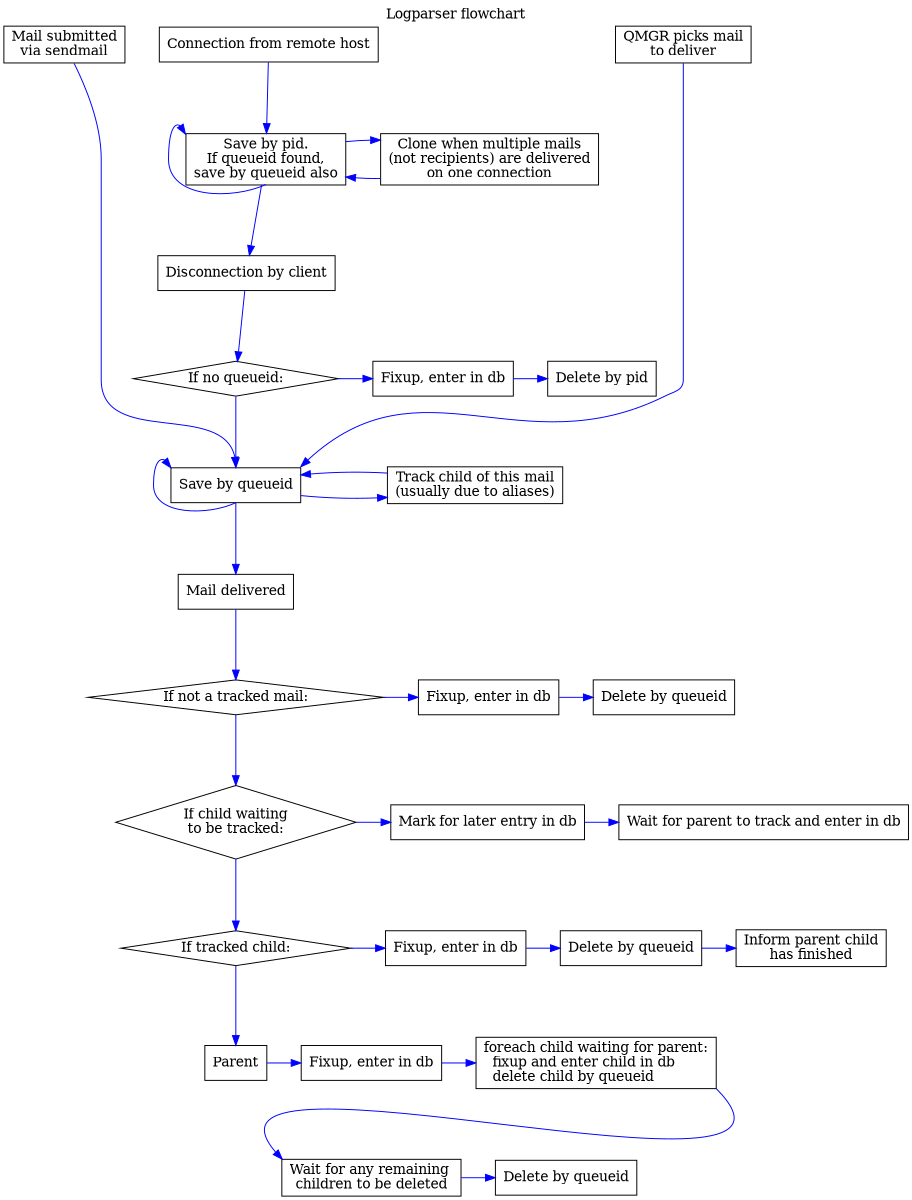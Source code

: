 /* vim: set textwidth=160 : */
/* $Id$ */

digraph logparser {
    graph [
        size = "6.8, 8.0"
        margin = "0"
        center = true
        label = "Logparser flowchart"
        labelloc = "t"
    ]
    node [
        shape = box
    ]
    edge [
        color = blue
        fontcolor = red
        minlen = 2
    ]

    /* EDGES */
    /* Connect from client */
    connect                         -> { save_by_pid }
    save_by_pid                     -> { save_by_pid } [dir = back, headport = s, tailport = nw]
    save_by_pid                     -> { disconnect }
    clone                           -> { save_by_pid }
    save_by_pid                     -> { clone }

    /* Disconnect without queueid */
    disconnect                      -> { if_no_queueid }
    if_no_queueid                   -> { fixup_enter_in_db_disconnect }
    fixup_enter_in_db_disconnect    -> { delete_by_pid_disconnect }

    /* Disconnect with queueid */
    if_no_queueid                   -> { save_by_queueid } [weight = 5]

    /* Misc entry */
    pickup                          -> { save_by_queueid } [headport = n]
    qmgr_chooses_mail               -> { save_by_queueid } [headport = ne]
    /* Graph placement */
    connect                         -> { pickup } [style = invis, weight = 0]
    connect                         -> { qmgr_chooses_mail } [style = invis, weight = 0]

    /* Save results by queueid */
    save_by_queueid                 -> { track } [minlen = 5]
    track                           -> { save_by_queueid }
    save_by_queueid                 -> { save_by_queueid } [dir = back, headport = s, tailport = nw]
    save_by_queueid                 -> { commit }

    /* Commit is complicated */
    /* Neither parent nor child. */
    commit                          -> { if_neither_parent_nor_child }
    if_neither_parent_nor_child     -> { fixup_enter_in_db_npc }
    fixup_enter_in_db_npc           -> { delete_npc }
    /* Untracked child */
    if_neither_parent_nor_child     -> { if_untracked_child }
    if_untracked_child              -> { mark_for_commit }
    mark_for_commit                 -> { wait_for_parent_to_commit_me }
    if_untracked_child              -> { if_tracked_child }
    /* Tracked child */
    if_tracked_child                -> { fixup_enter_in_db_tc }
    fixup_enter_in_db_tc            -> { delete_tc }
    delete_tc                       -> { maybe_delete_parent }
    /* Parent */
    if_tracked_child                -> { parent }
    parent                          -> { fixup_enter_in_db_parent }
    fixup_enter_in_db_parent        -> { commit_children }
    /* This next edge pulls wait_for_children_to_be_deleted leftwards */
    fixup_enter_in_db_parent        -> { wait_for_children_to_be_deleted } [style = invis]
    commit_children                 -> { wait_for_children_to_be_deleted } [headport = nw, tailport = se, weight = 0]
    wait_for_children_to_be_deleted -> { delete_parent }

    /* NODE LABELS */
    save_by_pid                     [label = "Save by pid.\nIf queueid found,\nsave by queueid also"]
    connect                         [label = "Connection from remote host"]
    clone                           [label = "Clone when multiple mails\n(not recipients) are delivered\non one connection"]

    /* Disconnect without queueid */
    disconnect                      [label = "Disconnection by client"]
    if_no_queueid                   [label = "If no queueid:", shape = diamond]
    fixup_enter_in_db_disconnect    [label = "Fixup, enter in db"]
    delete_by_pid_disconnect        [label = "Delete by pid"]

    /* Disconnect with queueid - already covered */

    /* Misc entry */
    pickup                          [label = "Mail submitted\nvia sendmail"]
    qmgr_chooses_mail               [label = "QMGR picks mail\nto deliver"]

    /* Save results by queueid */
    save_by_queueid                 [label = "Save by queueid"]
    track                           [label = "Track child of this mail\n(usually due to aliases)"]

    /* Commit is complicated */
    /* Neither parent nor child. */
    commit                          [label = "Mail delivered"]
    if_neither_parent_nor_child     [label = "If not a tracked mail:", shape = diamond]
    fixup_enter_in_db_npc           [label = "Fixup, enter in db"]
    delete_npc                      [label = "Delete by queueid"]

    /* Untracked child */
    if_untracked_child              [label = "If child waiting\nto be tracked:", shape = diamond]
    mark_for_commit                 [label = "Mark for later entry in db"]
    wait_for_parent_to_commit_me    [label = "Wait for parent to track and enter in db"]

    /* Tracked child */
    if_tracked_child                [label = "If tracked child:", shape = diamond]
    fixup_enter_in_db_tc            [label = "Fixup, enter in db"]
    delete_tc                       [label = "Delete by queueid"]
    maybe_delete_parent             [label = "Inform parent child\lhas finished"]

    /* Parent */
    parent                          [label = "Parent"]
    fixup_enter_in_db_parent        [label = "Fixup, enter in db"]
    commit_children                 [label = "foreach child waiting for parent:\l  fixup and enter child in db\l  delete child by queueid\l", labeljust = l]
    delete_parent                   [label = "Delete by queueid"]
    wait_for_children_to_be_deleted [label = "Wait for any remaining \nchildren to be deleted"]

    /* SUB-GRAPHS */
    subgraph sources {
        rank = source
        pickup
        qmgr_chooses_mail
        connect
    }
    subgraph clone_or_save {
        rank = same
        clone
        save_by_pid
    }
    subgraph disconnect_without_queueid {
        rank = same
        if_no_queueid
        fixup_enter_in_db_disconnect
        delete_by_pid_disconnect
    }
    subgraph save_or_track {
        rank = same
        track
        save_by_queueid
    }
    subgraph not_tracked {
        rank = same
        if_neither_parent_nor_child
        fixup_enter_in_db_npc
        delete_npc
    }
    subgraph untracked_child {
        rank = same
        if_untracked_child
        mark_for_commit
        wait_for_parent_to_commit_me
    }
    subgraph tracked_child {
        rank = same
        if_tracked_child
        fixup_enter_in_db_tc
        delete_tc
        maybe_delete_parent
    }
    subgraph parent {
        rank = same
        parent
        fixup_enter_in_db_parent
        commit_children
    }
    subgraph parent_waiting {
        rank = same
        wait_for_children_to_be_deleted
        delete_parent
    }
}
